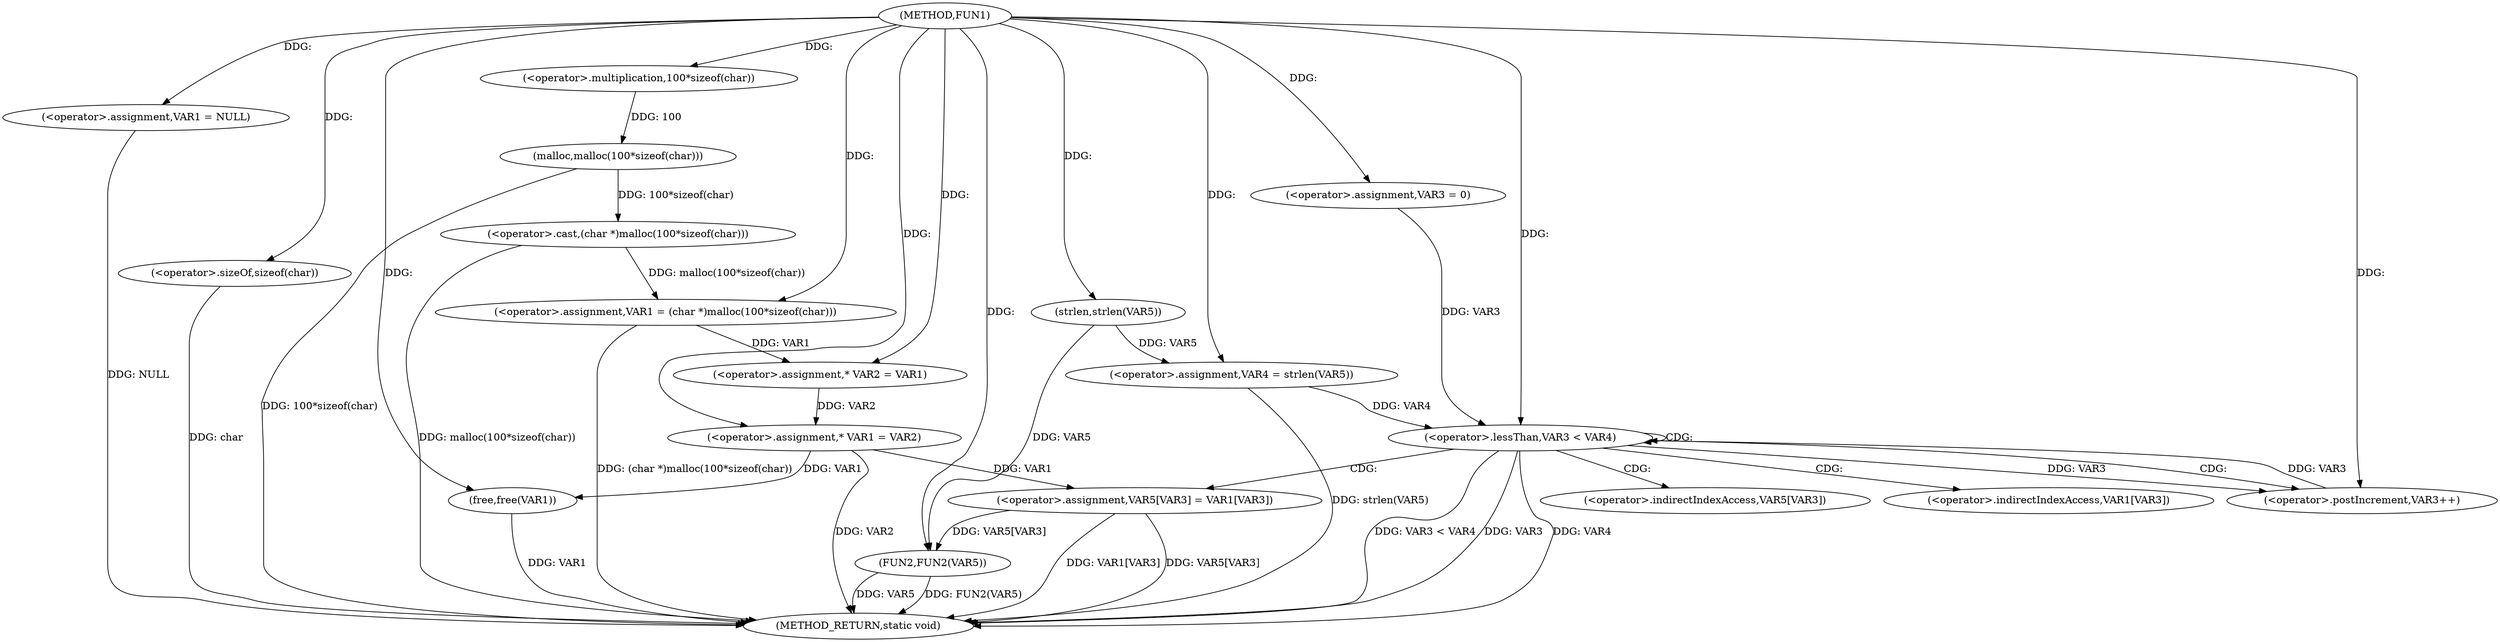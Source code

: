 digraph FUN1 {  
"1000100" [label = "(METHOD,FUN1)" ]
"1000153" [label = "(METHOD_RETURN,static void)" ]
"1000103" [label = "(<operator>.assignment,VAR1 = NULL)" ]
"1000106" [label = "(<operator>.assignment,VAR1 = (char *)malloc(100*sizeof(char)))" ]
"1000108" [label = "(<operator>.cast,(char *)malloc(100*sizeof(char)))" ]
"1000110" [label = "(malloc,malloc(100*sizeof(char)))" ]
"1000111" [label = "(<operator>.multiplication,100*sizeof(char))" ]
"1000113" [label = "(<operator>.sizeOf,sizeof(char))" ]
"1000117" [label = "(<operator>.assignment,* VAR2 = VAR1)" ]
"1000121" [label = "(<operator>.assignment,* VAR1 = VAR2)" ]
"1000128" [label = "(<operator>.assignment,VAR4 = strlen(VAR5))" ]
"1000130" [label = "(strlen,strlen(VAR5))" ]
"1000133" [label = "(<operator>.assignment,VAR3 = 0)" ]
"1000136" [label = "(<operator>.lessThan,VAR3 < VAR4)" ]
"1000139" [label = "(<operator>.postIncrement,VAR3++)" ]
"1000142" [label = "(<operator>.assignment,VAR5[VAR3] = VAR1[VAR3])" ]
"1000149" [label = "(FUN2,FUN2(VAR5))" ]
"1000151" [label = "(free,free(VAR1))" ]
"1000143" [label = "(<operator>.indirectIndexAccess,VAR5[VAR3])" ]
"1000146" [label = "(<operator>.indirectIndexAccess,VAR1[VAR3])" ]
  "1000128" -> "1000153"  [ label = "DDG: strlen(VAR5)"] 
  "1000106" -> "1000153"  [ label = "DDG: (char *)malloc(100*sizeof(char))"] 
  "1000103" -> "1000153"  [ label = "DDG: NULL"] 
  "1000113" -> "1000153"  [ label = "DDG: char"] 
  "1000151" -> "1000153"  [ label = "DDG: VAR1"] 
  "1000149" -> "1000153"  [ label = "DDG: FUN2(VAR5)"] 
  "1000149" -> "1000153"  [ label = "DDG: VAR5"] 
  "1000142" -> "1000153"  [ label = "DDG: VAR1[VAR3]"] 
  "1000110" -> "1000153"  [ label = "DDG: 100*sizeof(char)"] 
  "1000121" -> "1000153"  [ label = "DDG: VAR2"] 
  "1000108" -> "1000153"  [ label = "DDG: malloc(100*sizeof(char))"] 
  "1000142" -> "1000153"  [ label = "DDG: VAR5[VAR3]"] 
  "1000136" -> "1000153"  [ label = "DDG: VAR3 < VAR4"] 
  "1000136" -> "1000153"  [ label = "DDG: VAR4"] 
  "1000136" -> "1000153"  [ label = "DDG: VAR3"] 
  "1000100" -> "1000103"  [ label = "DDG: "] 
  "1000108" -> "1000106"  [ label = "DDG: malloc(100*sizeof(char))"] 
  "1000100" -> "1000106"  [ label = "DDG: "] 
  "1000110" -> "1000108"  [ label = "DDG: 100*sizeof(char)"] 
  "1000111" -> "1000110"  [ label = "DDG: 100"] 
  "1000100" -> "1000111"  [ label = "DDG: "] 
  "1000100" -> "1000113"  [ label = "DDG: "] 
  "1000106" -> "1000117"  [ label = "DDG: VAR1"] 
  "1000100" -> "1000117"  [ label = "DDG: "] 
  "1000117" -> "1000121"  [ label = "DDG: VAR2"] 
  "1000100" -> "1000121"  [ label = "DDG: "] 
  "1000130" -> "1000128"  [ label = "DDG: VAR5"] 
  "1000100" -> "1000128"  [ label = "DDG: "] 
  "1000100" -> "1000130"  [ label = "DDG: "] 
  "1000100" -> "1000133"  [ label = "DDG: "] 
  "1000139" -> "1000136"  [ label = "DDG: VAR3"] 
  "1000133" -> "1000136"  [ label = "DDG: VAR3"] 
  "1000100" -> "1000136"  [ label = "DDG: "] 
  "1000128" -> "1000136"  [ label = "DDG: VAR4"] 
  "1000136" -> "1000139"  [ label = "DDG: VAR3"] 
  "1000100" -> "1000139"  [ label = "DDG: "] 
  "1000121" -> "1000142"  [ label = "DDG: VAR1"] 
  "1000142" -> "1000149"  [ label = "DDG: VAR5[VAR3]"] 
  "1000130" -> "1000149"  [ label = "DDG: VAR5"] 
  "1000100" -> "1000149"  [ label = "DDG: "] 
  "1000121" -> "1000151"  [ label = "DDG: VAR1"] 
  "1000100" -> "1000151"  [ label = "DDG: "] 
  "1000136" -> "1000142"  [ label = "CDG: "] 
  "1000136" -> "1000139"  [ label = "CDG: "] 
  "1000136" -> "1000146"  [ label = "CDG: "] 
  "1000136" -> "1000143"  [ label = "CDG: "] 
  "1000136" -> "1000136"  [ label = "CDG: "] 
}
